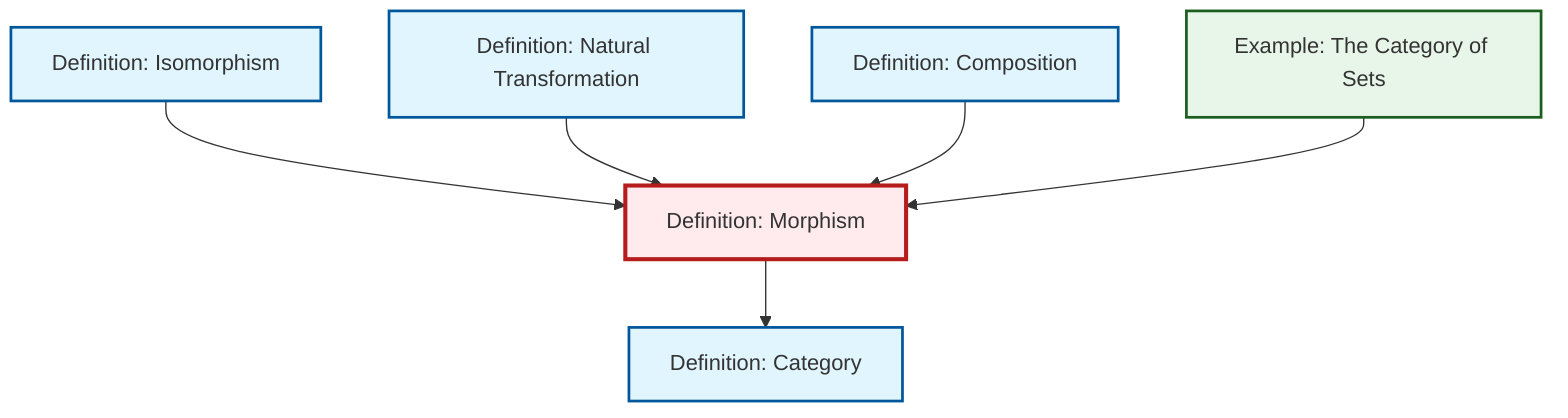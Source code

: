 graph TD
    classDef definition fill:#e1f5fe,stroke:#01579b,stroke-width:2px
    classDef theorem fill:#f3e5f5,stroke:#4a148c,stroke-width:2px
    classDef axiom fill:#fff3e0,stroke:#e65100,stroke-width:2px
    classDef example fill:#e8f5e9,stroke:#1b5e20,stroke-width:2px
    classDef current fill:#ffebee,stroke:#b71c1c,stroke-width:3px
    def-composition["Definition: Composition"]:::definition
    def-morphism["Definition: Morphism"]:::definition
    def-isomorphism["Definition: Isomorphism"]:::definition
    def-category["Definition: Category"]:::definition
    ex-set-category["Example: The Category of Sets"]:::example
    def-natural-transformation["Definition: Natural Transformation"]:::definition
    def-morphism --> def-category
    def-isomorphism --> def-morphism
    def-natural-transformation --> def-morphism
    def-composition --> def-morphism
    ex-set-category --> def-morphism
    class def-morphism current